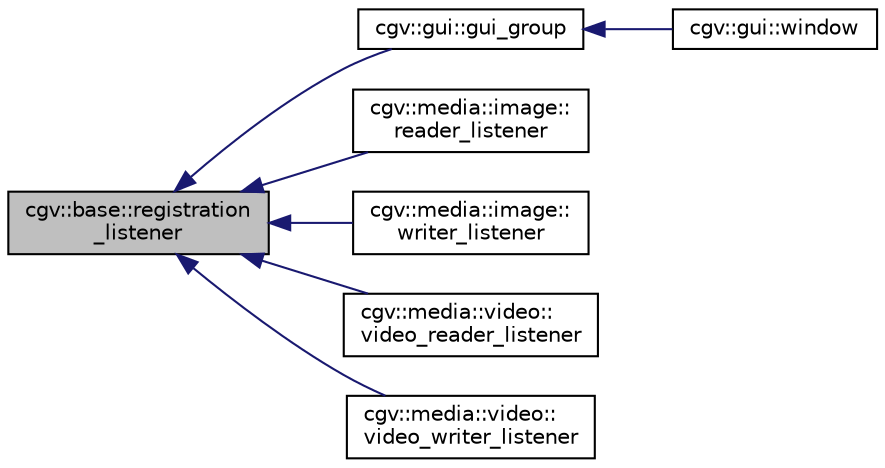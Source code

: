 digraph "cgv::base::registration_listener"
{
  bgcolor="transparent";
  edge [fontname="Helvetica",fontsize="10",labelfontname="Helvetica",labelfontsize="10"];
  node [fontname="Helvetica",fontsize="10",shape=record];
  rankdir="LR";
  Node1 [label="cgv::base::registration\l_listener",height=0.2,width=0.4,color="black", fillcolor="grey75", style="filled", fontcolor="black"];
  Node1 -> Node2 [dir="back",color="midnightblue",fontsize="10",style="solid",fontname="Helvetica"];
  Node2 [label="cgv::gui::gui_group",height=0.2,width=0.4,color="black",URL="$a00090.html",tooltip="gui independent group class which is a container for gui elements "];
  Node2 -> Node3 [dir="back",color="midnightblue",fontsize="10",style="solid",fontname="Helvetica"];
  Node3 [label="cgv::gui::window",height=0.2,width=0.4,color="black",URL="$a00101.html",tooltip="gui independent window class "];
  Node1 -> Node4 [dir="back",color="midnightblue",fontsize="10",style="solid",fontname="Helvetica"];
  Node4 [label="cgv::media::image::\lreader_listener",height=0.2,width=0.4,color="black",URL="$a00147.html",tooltip="interfaces that allows to listen to registration events "];
  Node1 -> Node5 [dir="back",color="midnightblue",fontsize="10",style="solid",fontname="Helvetica"];
  Node5 [label="cgv::media::image::\lwriter_listener",height=0.2,width=0.4,color="black",URL="$a00148.html",tooltip="interfaces that allows to listen to registration events "];
  Node1 -> Node6 [dir="back",color="midnightblue",fontsize="10",style="solid",fontname="Helvetica"];
  Node6 [label="cgv::media::video::\lvideo_reader_listener",height=0.2,width=0.4,color="black",URL="$a00178.html",tooltip="interfaces that allows to listen to registration events "];
  Node1 -> Node7 [dir="back",color="midnightblue",fontsize="10",style="solid",fontname="Helvetica"];
  Node7 [label="cgv::media::video::\lvideo_writer_listener",height=0.2,width=0.4,color="black",URL="$a00180.html",tooltip="interfaces that allows to listen to registration events "];
}
